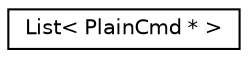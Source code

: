 digraph "Graphical Class Hierarchy"
{
 // LATEX_PDF_SIZE
  edge [fontname="Helvetica",fontsize="10",labelfontname="Helvetica",labelfontsize="10"];
  node [fontname="Helvetica",fontsize="10",shape=record];
  rankdir="LR";
  Node0 [label="List\< PlainCmd * \>",height=0.2,width=0.4,color="black", fillcolor="white", style="filled",URL="$classList.html",tooltip=" "];
}
